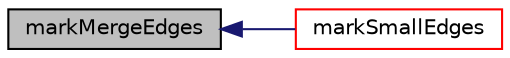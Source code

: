 digraph "markMergeEdges"
{
  bgcolor="transparent";
  edge [fontname="Helvetica",fontsize="10",labelfontname="Helvetica",labelfontsize="10"];
  node [fontname="Helvetica",fontsize="10",shape=record];
  rankdir="LR";
  Node1 [label="markMergeEdges",height=0.2,width=0.4,color="black", fillcolor="grey75", style="filled", fontcolor="black"];
  Node1 -> Node2 [dir="back",color="midnightblue",fontsize="10",style="solid",fontname="Helvetica"];
  Node2 [label="markSmallEdges",height=0.2,width=0.4,color="red",URL="$a00617.html#a085b30c3d0bbfc36a07a88a49f1aca6d",tooltip="Mark (in collapseEdge) any edges to collapse. "];
}
